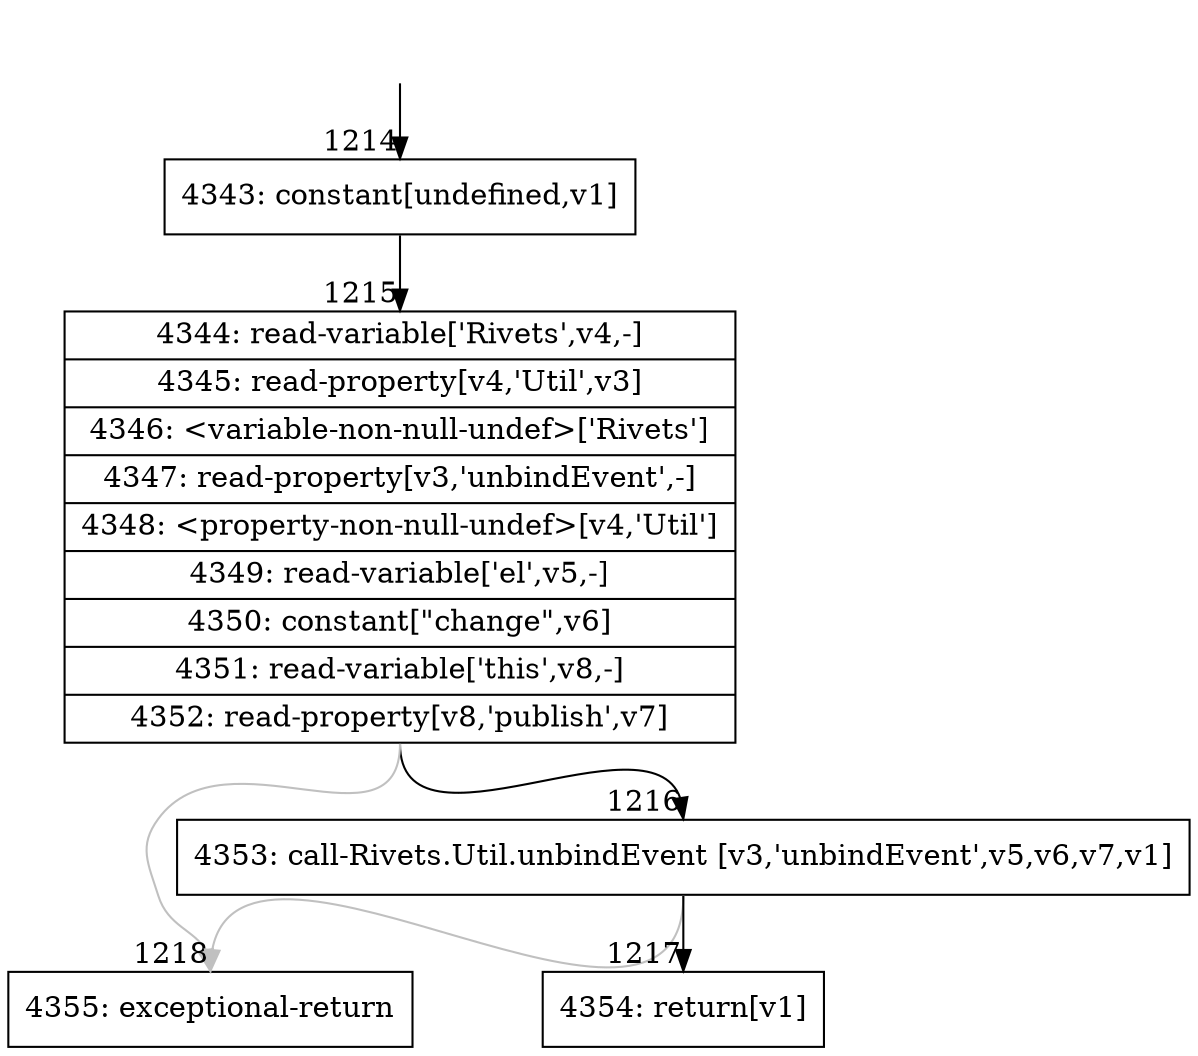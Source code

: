 digraph {
rankdir="TD"
BB_entry94[shape=none,label=""];
BB_entry94 -> BB1214 [tailport=s, headport=n, headlabel="    1214"]
BB1214 [shape=record label="{4343: constant[undefined,v1]}" ] 
BB1214 -> BB1215 [tailport=s, headport=n, headlabel="      1215"]
BB1215 [shape=record label="{4344: read-variable['Rivets',v4,-]|4345: read-property[v4,'Util',v3]|4346: \<variable-non-null-undef\>['Rivets']|4347: read-property[v3,'unbindEvent',-]|4348: \<property-non-null-undef\>[v4,'Util']|4349: read-variable['el',v5,-]|4350: constant[\"change\",v6]|4351: read-variable['this',v8,-]|4352: read-property[v8,'publish',v7]}" ] 
BB1215 -> BB1216 [tailport=s, headport=n, headlabel="      1216"]
BB1215 -> BB1218 [tailport=s, headport=n, color=gray, headlabel="      1218"]
BB1216 [shape=record label="{4353: call-Rivets.Util.unbindEvent [v3,'unbindEvent',v5,v6,v7,v1]}" ] 
BB1216 -> BB1217 [tailport=s, headport=n, headlabel="      1217"]
BB1216 -> BB1218 [tailport=s, headport=n, color=gray]
BB1217 [shape=record label="{4354: return[v1]}" ] 
BB1218 [shape=record label="{4355: exceptional-return}" ] 
//#$~ 974
}
